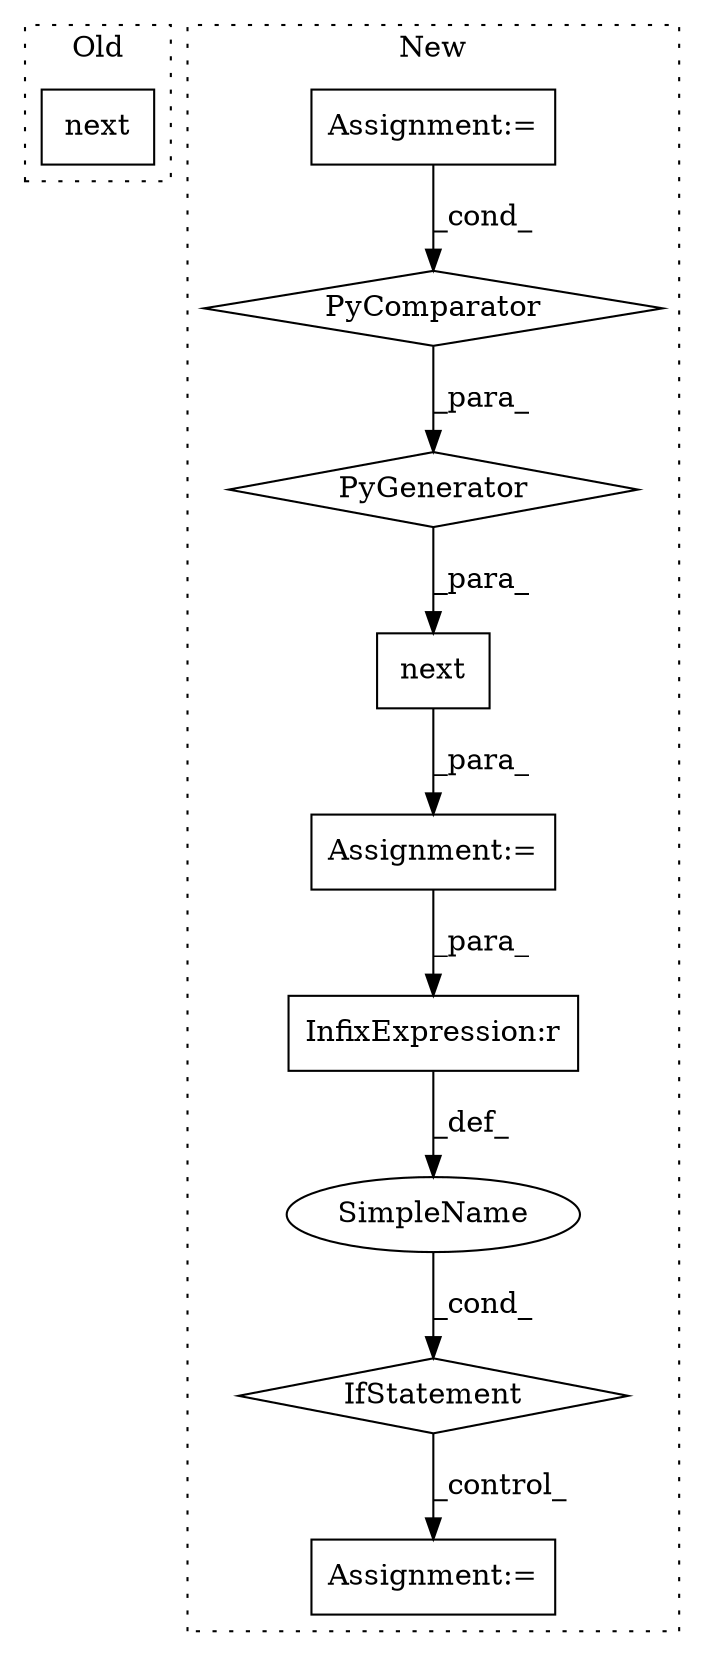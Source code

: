 digraph G {
subgraph cluster0 {
1 [label="next" a="32" s="2409,2544" l="14,1" shape="box"];
label = "Old";
style="dotted";
}
subgraph cluster1 {
2 [label="PyComparator" a="113" s="2529" l="37" shape="diamond"];
3 [label="Assignment:=" a="7" s="2529" l="37" shape="box"];
4 [label="Assignment:=" a="7" s="2437" l="1" shape="box"];
5 [label="IfStatement" a="25" s="2580,2596" l="4,2" shape="diamond"];
6 [label="InfixExpression:r" a="27" s="2588" l="4" shape="box"];
7 [label="next" a="32" s="2438,2573" l="14,1" shape="box"];
8 [label="SimpleName" a="42" s="" l="" shape="ellipse"];
9 [label="Assignment:=" a="7" s="3043" l="1" shape="box"];
10 [label="PyGenerator" a="107" s="2452" l="120" shape="diamond"];
label = "New";
style="dotted";
}
2 -> 10 [label="_para_"];
3 -> 2 [label="_cond_"];
4 -> 6 [label="_para_"];
5 -> 9 [label="_control_"];
6 -> 8 [label="_def_"];
7 -> 4 [label="_para_"];
8 -> 5 [label="_cond_"];
10 -> 7 [label="_para_"];
}